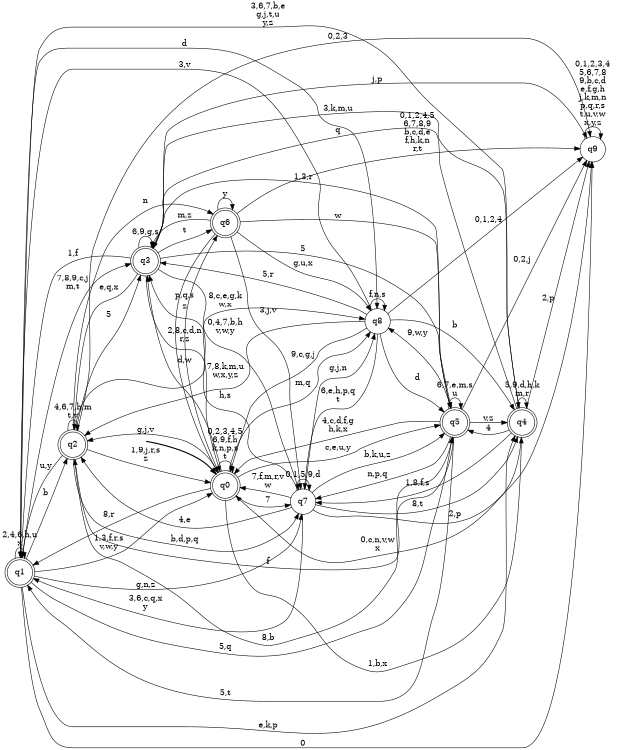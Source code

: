 digraph BlueStar {
__start0 [style = invis, shape = none, label = "", width = 0, height = 0];

rankdir=LR;
size="8,5";

s0 [style="rounded,filled", color="black", fillcolor="white" shape="doublecircle", label="q0"];
s1 [style="rounded,filled", color="black", fillcolor="white" shape="doublecircle", label="q1"];
s2 [style="rounded,filled", color="black", fillcolor="white" shape="doublecircle", label="q2"];
s3 [style="rounded,filled", color="black", fillcolor="white" shape="doublecircle", label="q3"];
s4 [style="rounded,filled", color="black", fillcolor="white" shape="doublecircle", label="q4"];
s5 [style="rounded,filled", color="black", fillcolor="white" shape="doublecircle", label="q5"];
s6 [style="rounded,filled", color="black", fillcolor="white" shape="doublecircle", label="q6"];
s7 [style="filled", color="black", fillcolor="white" shape="circle", label="q7"];
s8 [style="filled", color="black", fillcolor="white" shape="circle", label="q8"];
s9 [style="filled", color="black", fillcolor="white" shape="circle", label="q9"];
subgraph cluster_main { 
	graph [pad=".75", ranksep="0.15", nodesep="0.15"];
	 style=invis; 
	__start0 -> s0 [penwidth=2];
}
s0 -> s0 [label="0,2,3,4,5\n6,9,f,h\nk,n,p,s\nt"];
s0 -> s1 [label="8,r"];
s0 -> s2 [label="g,j,v"];
s0 -> s3 [label="d,w"];
s0 -> s4 [label="1,b,x"];
s0 -> s5 [label="c,e,u,y"];
s0 -> s6 [label="z"];
s0 -> s7 [label="7"];
s0 -> s8 [label="m,q"];
s1 -> s0 [label="1,3,f,r,s\nv,w,y"];
s1 -> s1 [label="2,4,6,h,u\nx"];
s1 -> s2 [label="b"];
s1 -> s3 [label="7,8,9,c,j\nm,t"];
s1 -> s4 [label="e,k,p"];
s1 -> s5 [label="5,q"];
s1 -> s7 [label="g,n,z"];
s1 -> s8 [label="d"];
s1 -> s9 [label="0"];
s2 -> s0 [label="1,9,j,r,s\nz"];
s2 -> s1 [label="u,y"];
s2 -> s2 [label="4,6,7,h,m\nt,v"];
s2 -> s3 [label="5"];
s2 -> s5 [label="f"];
s2 -> s6 [label="n"];
s2 -> s7 [label="b,d,p,q"];
s2 -> s8 [label="8,c,e,g,k\nw,x"];
s2 -> s9 [label="0,2,3"];
s3 -> s0 [label="2,8,c,d,n\nr,z"];
s3 -> s1 [label="1,f"];
s3 -> s2 [label="e,q,x"];
s3 -> s3 [label="6,9,g,s"];
s3 -> s4 [label="3,k,m,u"];
s3 -> s5 [label="5"];
s3 -> s6 [label="t"];
s3 -> s7 [label="0,4,7,b,h\nv,w,y"];
s3 -> s9 [label="j,p"];
s4 -> s0 [label="0,c,n,v,w\nx"];
s4 -> s1 [label="3,6,7,b,e\ng,j,t,u\ny,z"];
s4 -> s3 [label="q"];
s4 -> s4 [label="5,9,d,h,k\nm,r"];
s4 -> s5 [label="4"];
s4 -> s7 [label="1,8,f,s"];
s4 -> s9 [label="2,p"];
s5 -> s0 [label="4,c,d,f,g\nh,k,x"];
s5 -> s1 [label="5,t"];
s5 -> s2 [label="8,b"];
s5 -> s3 [label="1,3,r"];
s5 -> s4 [label="v,z"];
s5 -> s5 [label="6,7,e,m,s\nu"];
s5 -> s7 [label="n,p,q"];
s5 -> s8 [label="9,w,y"];
s5 -> s9 [label="0,2,j"];
s6 -> s0 [label="p,q,s"];
s6 -> s3 [label="m,z"];
s6 -> s5 [label="w"];
s6 -> s6 [label="y"];
s6 -> s7 [label="3,j,v"];
s6 -> s8 [label="g,u,x"];
s6 -> s9 [label="0,1,2,4,5\n6,7,8,9\nb,c,d,e\nf,h,k,n\nr,t"];
s7 -> s0 [label="7,f,m,r,v\nw"];
s7 -> s1 [label="3,6,c,q,x\ny"];
s7 -> s2 [label="4,e"];
s7 -> s3 [label="h,s"];
s7 -> s4 [label="8,t"];
s7 -> s5 [label="b,k,u,z"];
s7 -> s7 [label="0,1,5,9,d"];
s7 -> s8 [label="g,j,n"];
s7 -> s9 [label="2,p"];
s8 -> s0 [label="9,c,g,j"];
s8 -> s1 [label="3,v"];
s8 -> s2 [label="7,8,k,m,u\nw,x,y,z"];
s8 -> s3 [label="5,r"];
s8 -> s4 [label="b"];
s8 -> s5 [label="d"];
s8 -> s7 [label="6,e,h,p,q\nt"];
s8 -> s8 [label="f,n,s"];
s8 -> s9 [label="0,1,2,4"];
s9 -> s9 [label="0,1,2,3,4\n5,6,7,8\n9,b,c,d\ne,f,g,h\nj,k,m,n\np,q,r,s\nt,u,v,w\nx,y,z"];

}